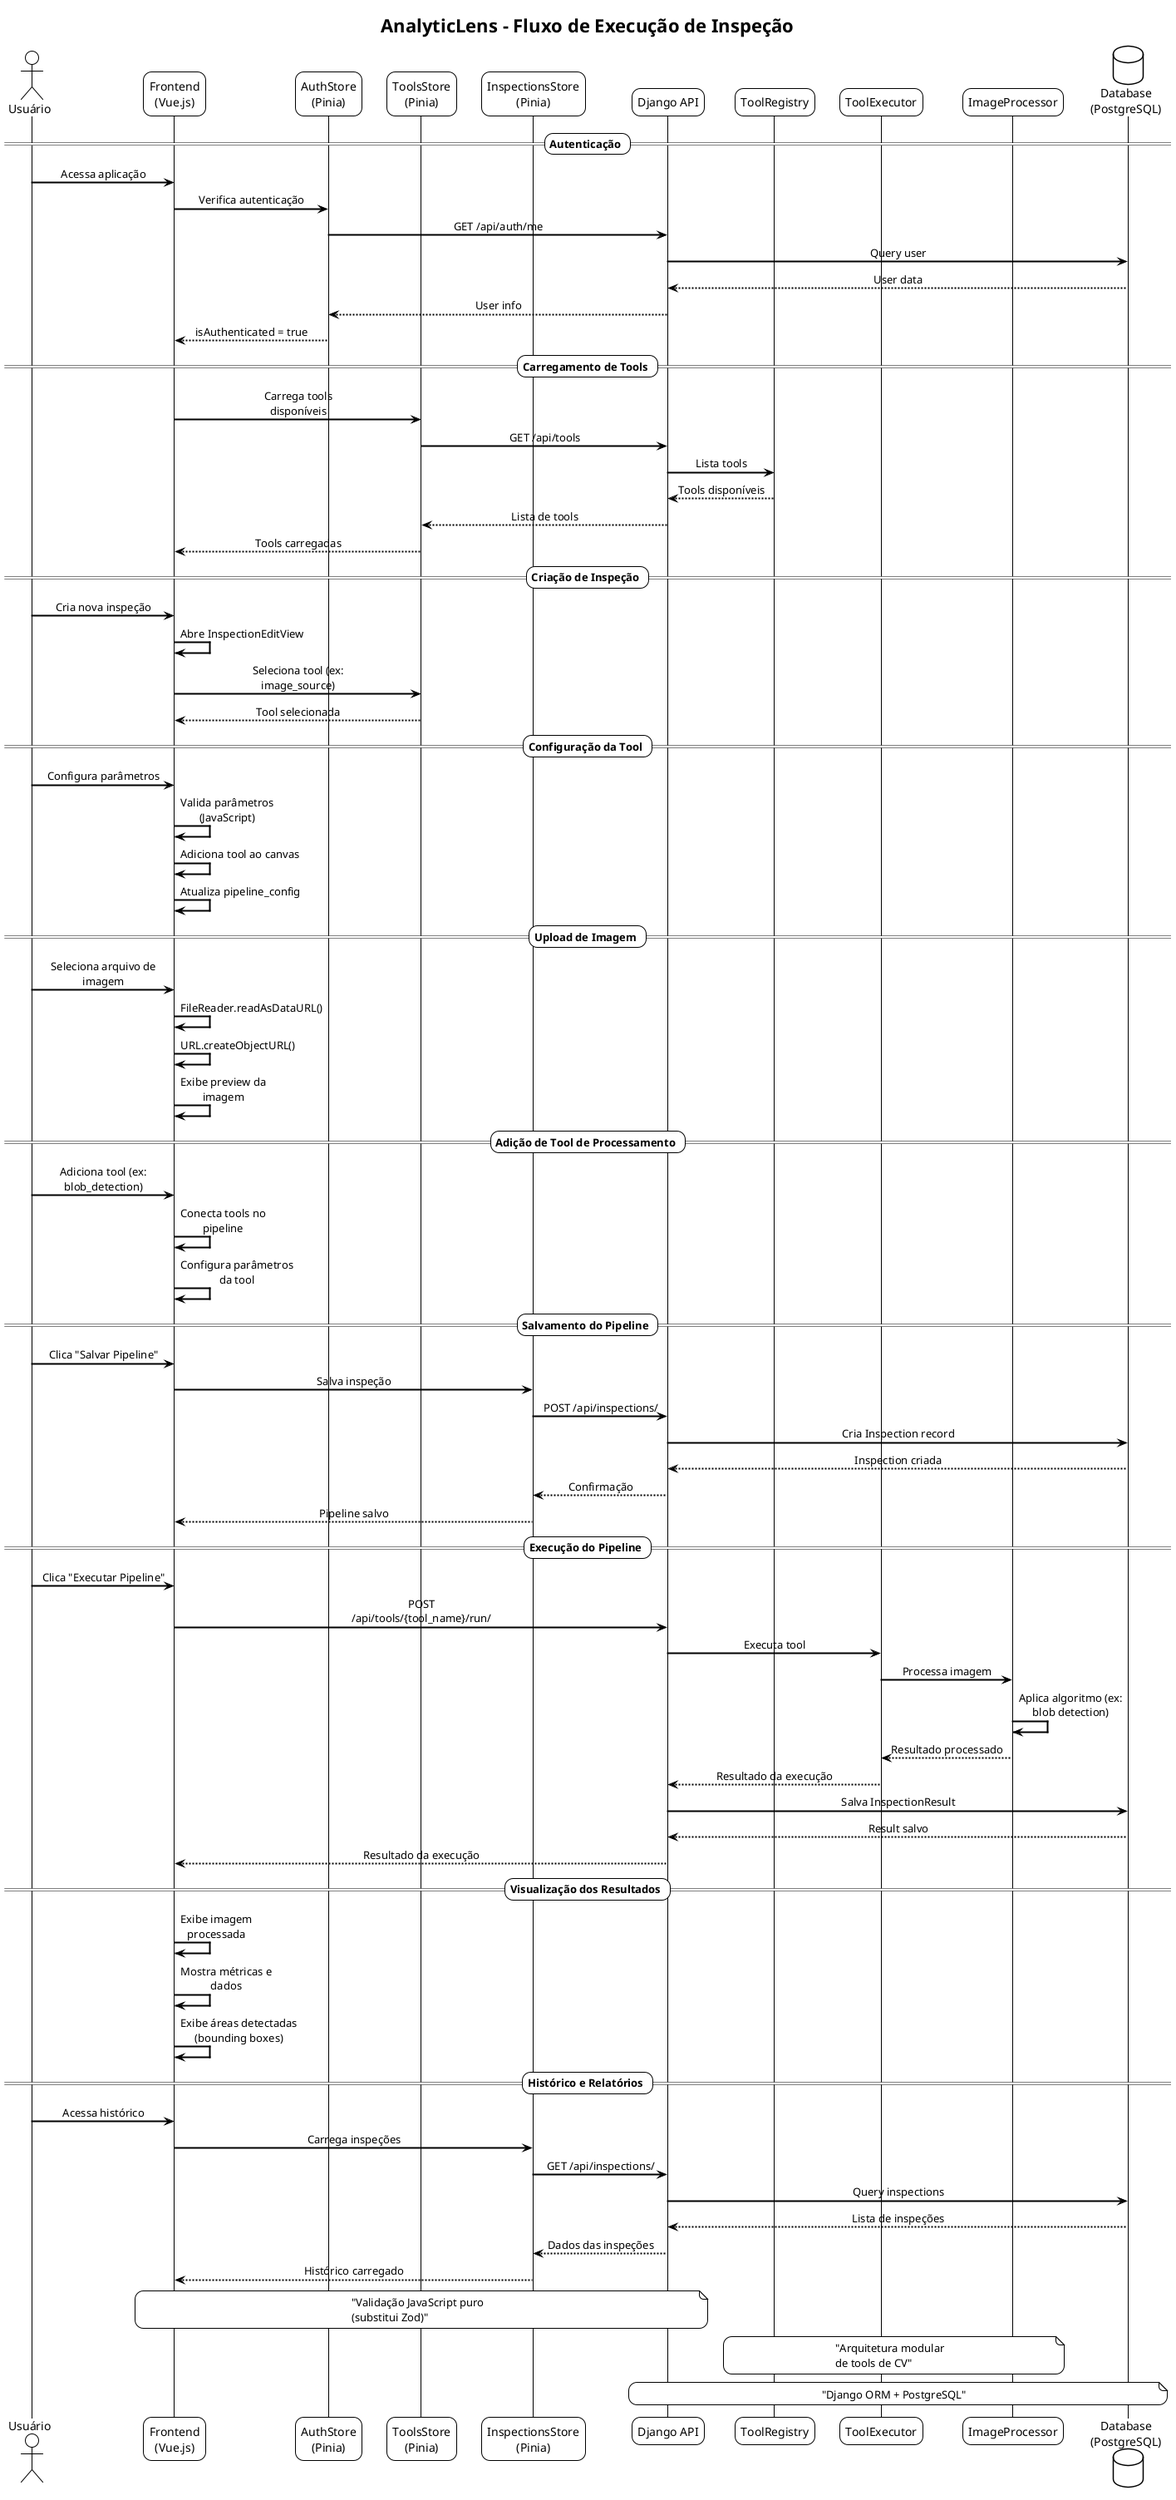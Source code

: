 @startuml AnalyticLens_Sequence_Diagram

!theme plain
skinparam sequenceMessageAlign center
skinparam responseMessageBelowArrow true
skinparam maxMessageSize 150
skinparam sequenceArrowThickness 2
skinparam roundcorner 20

title "AnalyticLens - Fluxo de Execução de Inspeção"

actor "Usuário" as User
participant "Frontend\n(Vue.js)" as Frontend
participant "AuthStore\n(Pinia)" as AuthStore
participant "ToolsStore\n(Pinia)" as ToolsStore
participant "InspectionsStore\n(Pinia)" as InspectionsStore
participant "Django API" as API
participant "ToolRegistry" as Registry
participant "ToolExecutor" as Executor
participant "ImageProcessor" as Processor
database "Database\n(PostgreSQL)" as DB

== Autenticação ==
User -> Frontend: Acessa aplicação
Frontend -> AuthStore: Verifica autenticação
AuthStore -> API: GET /api/auth/me
API -> DB: Query user
DB --> API: User data
API --> AuthStore: User info
AuthStore --> Frontend: isAuthenticated = true

== Carregamento de Tools ==
Frontend -> ToolsStore: Carrega tools disponíveis
ToolsStore -> API: GET /api/tools
API -> Registry: Lista tools
Registry --> API: Tools disponíveis
API --> ToolsStore: Lista de tools
ToolsStore --> Frontend: Tools carregadas

== Criação de Inspeção ==
User -> Frontend: Cria nova inspeção
Frontend -> Frontend: Abre InspectionEditView
Frontend -> ToolsStore: Seleciona tool (ex: image_source)
ToolsStore --> Frontend: Tool selecionada

== Configuração da Tool ==
User -> Frontend: Configura parâmetros
Frontend -> Frontend: Valida parâmetros (JavaScript)
Frontend -> Frontend: Adiciona tool ao canvas
Frontend -> Frontend: Atualiza pipeline_config

== Upload de Imagem ==
User -> Frontend: Seleciona arquivo de imagem
Frontend -> Frontend: FileReader.readAsDataURL()
Frontend -> Frontend: URL.createObjectURL()
Frontend -> Frontend: Exibe preview da imagem

== Adição de Tool de Processamento ==
User -> Frontend: Adiciona tool (ex: blob_detection)
Frontend -> Frontend: Conecta tools no pipeline
Frontend -> Frontend: Configura parâmetros da tool

== Salvamento do Pipeline ==
User -> Frontend: Clica "Salvar Pipeline"
Frontend -> InspectionsStore: Salva inspeção
InspectionsStore -> API: POST /api/inspections/
API -> DB: Cria Inspection record
DB --> API: Inspection criada
API --> InspectionsStore: Confirmação
InspectionsStore --> Frontend: Pipeline salvo

== Execução do Pipeline ==
User -> Frontend: Clica "Executar Pipeline"
Frontend -> API: POST /api/tools/{tool_name}/run/
API -> Executor: Executa tool
Executor -> Processor: Processa imagem
Processor -> Processor: Aplica algoritmo (ex: blob detection)
Processor --> Executor: Resultado processado
Executor --> API: Resultado da execução
API -> DB: Salva InspectionResult
DB --> API: Result salvo
API --> Frontend: Resultado da execução

== Visualização dos Resultados ==
Frontend -> Frontend: Exibe imagem processada
Frontend -> Frontend: Mostra métricas e dados
Frontend -> Frontend: Exibe áreas detectadas (bounding boxes)

== Histórico e Relatórios ==
User -> Frontend: Acessa histórico
Frontend -> InspectionsStore: Carrega inspeções
InspectionsStore -> API: GET /api/inspections/
API -> DB: Query inspections
DB --> API: Lista de inspeções
API --> InspectionsStore: Dados das inspeções
InspectionsStore --> Frontend: Histórico carregado

note over Frontend, API : "Validação JavaScript puro\n(substitui Zod)"
note over Registry, Processor : "Arquitetura modular\nde tools de CV"
note over API, DB : "Django ORM + PostgreSQL"

@enduml
